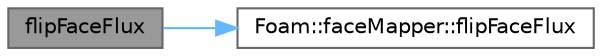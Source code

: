 digraph "flipFaceFlux"
{
 // LATEX_PDF_SIZE
  bgcolor="transparent";
  edge [fontname=Helvetica,fontsize=10,labelfontname=Helvetica,labelfontsize=10];
  node [fontname=Helvetica,fontsize=10,shape=box,height=0.2,width=0.4];
  rankdir="LR";
  Node1 [id="Node000001",label="flipFaceFlux",height=0.2,width=0.4,color="gray40", fillcolor="grey60", style="filled", fontcolor="black",tooltip=" "];
  Node1 -> Node2 [id="edge1_Node000001_Node000002",color="steelblue1",style="solid",tooltip=" "];
  Node2 [id="Node000002",label="Foam::faceMapper::flipFaceFlux",height=0.2,width=0.4,color="grey40", fillcolor="white", style="filled",URL="$classFoam_1_1faceMapper.html#ac63bd1ee8ec2d1b89864f3f27acecea5",tooltip=" "];
}
